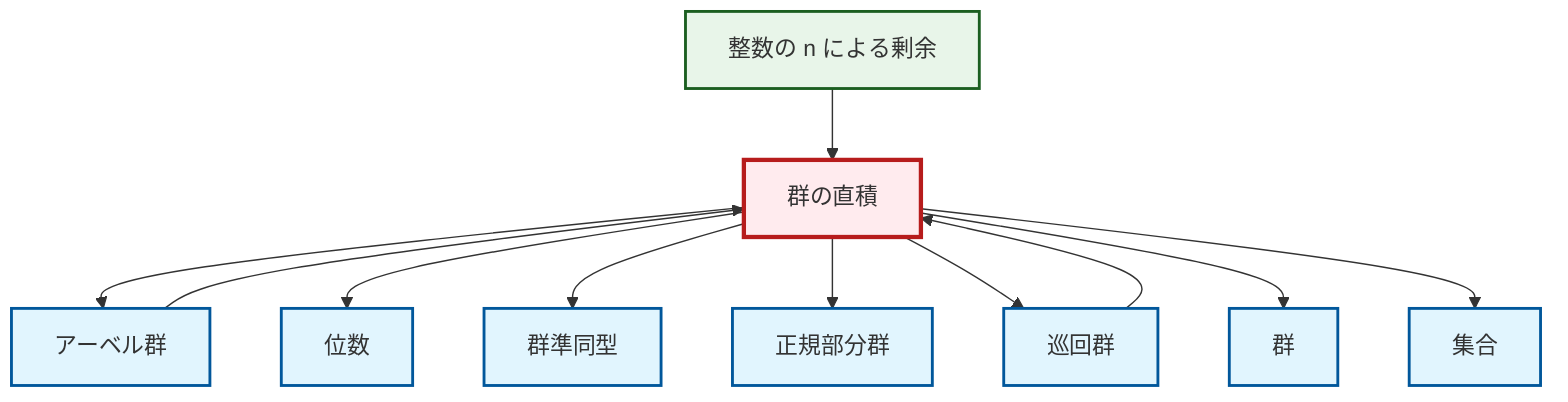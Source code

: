 graph TD
    classDef definition fill:#e1f5fe,stroke:#01579b,stroke-width:2px
    classDef theorem fill:#f3e5f5,stroke:#4a148c,stroke-width:2px
    classDef axiom fill:#fff3e0,stroke:#e65100,stroke-width:2px
    classDef example fill:#e8f5e9,stroke:#1b5e20,stroke-width:2px
    classDef current fill:#ffebee,stroke:#b71c1c,stroke-width:3px
    def-homomorphism["群準同型"]:::definition
    def-direct-product["群の直積"]:::definition
    def-group["群"]:::definition
    def-order["位数"]:::definition
    def-cyclic-group["巡回群"]:::definition
    def-abelian-group["アーベル群"]:::definition
    def-normal-subgroup["正規部分群"]:::definition
    def-set["集合"]:::definition
    ex-quotient-integers-mod-n["整数の n による剰余"]:::example
    def-direct-product --> def-abelian-group
    def-direct-product --> def-order
    def-direct-product --> def-homomorphism
    def-direct-product --> def-normal-subgroup
    def-abelian-group --> def-direct-product
    def-cyclic-group --> def-direct-product
    def-direct-product --> def-cyclic-group
    def-direct-product --> def-group
    ex-quotient-integers-mod-n --> def-direct-product
    def-direct-product --> def-set
    class def-direct-product current